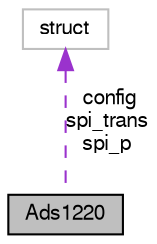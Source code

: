 digraph "Ads1220"
{
  edge [fontname="FreeSans",fontsize="10",labelfontname="FreeSans",labelfontsize="10"];
  node [fontname="FreeSans",fontsize="10",shape=record];
  Node1 [label="Ads1220",height=0.2,width=0.4,color="black", fillcolor="grey75", style="filled", fontcolor="black"];
  Node2 -> Node1 [dir="back",color="darkorchid3",fontsize="10",style="dashed",label=" config\nspi_trans\nspi_p" ,fontname="FreeSans"];
  Node2 [label="struct",height=0.2,width=0.4,color="grey75", fillcolor="white", style="filled"];
}
